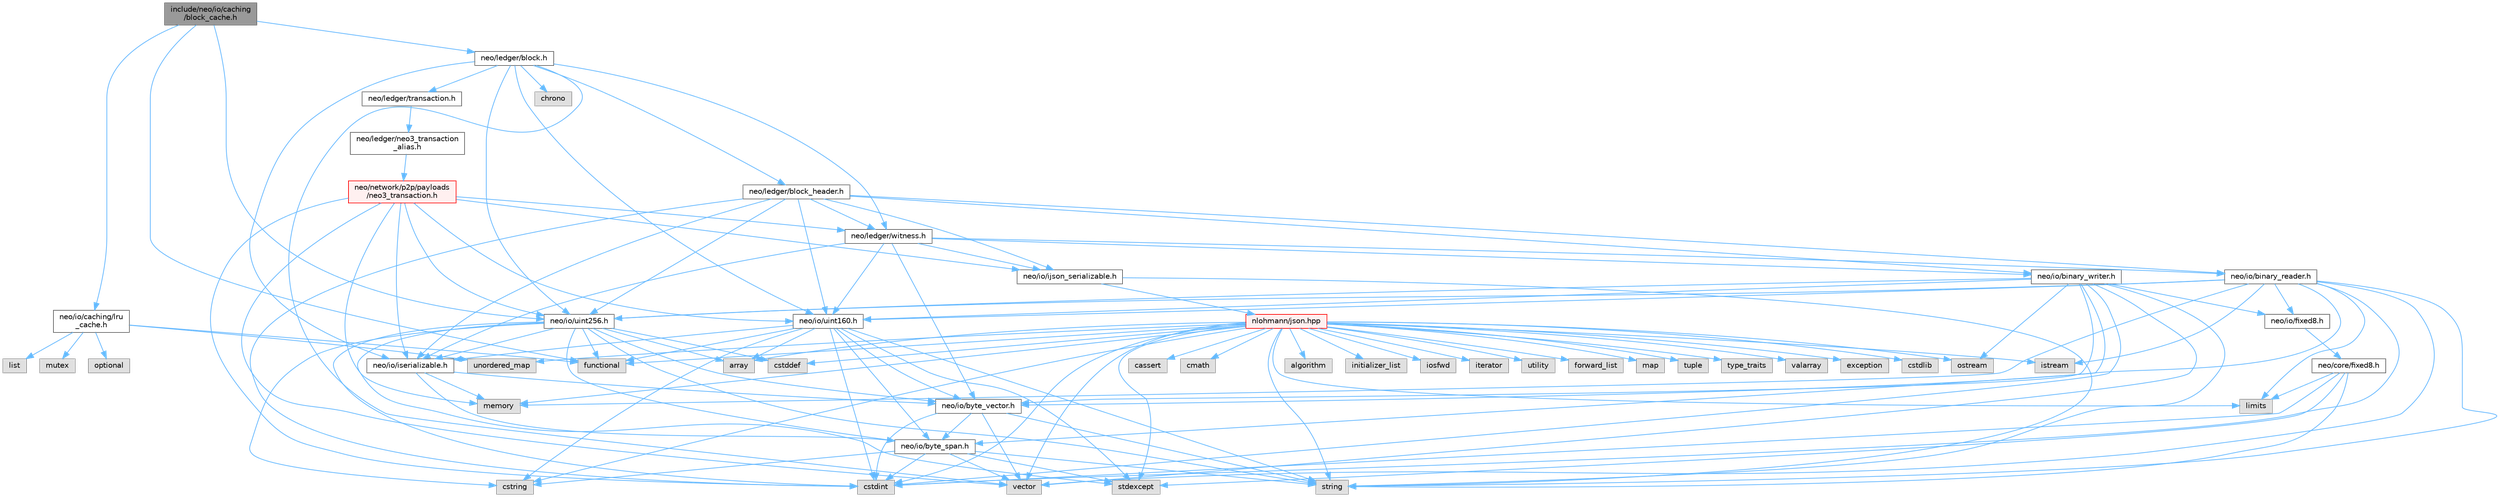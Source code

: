 digraph "include/neo/io/caching/block_cache.h"
{
 // LATEX_PDF_SIZE
  bgcolor="transparent";
  edge [fontname=Helvetica,fontsize=10,labelfontname=Helvetica,labelfontsize=10];
  node [fontname=Helvetica,fontsize=10,shape=box,height=0.2,width=0.4];
  Node1 [id="Node000001",label="include/neo/io/caching\l/block_cache.h",height=0.2,width=0.4,color="gray40", fillcolor="grey60", style="filled", fontcolor="black",tooltip=" "];
  Node1 -> Node2 [id="edge1_Node000001_Node000002",color="steelblue1",style="solid",tooltip=" "];
  Node2 [id="Node000002",label="neo/io/caching/lru\l_cache.h",height=0.2,width=0.4,color="grey40", fillcolor="white", style="filled",URL="$caching_2lru__cache_8h.html",tooltip=" "];
  Node2 -> Node3 [id="edge2_Node000002_Node000003",color="steelblue1",style="solid",tooltip=" "];
  Node3 [id="Node000003",label="functional",height=0.2,width=0.4,color="grey60", fillcolor="#E0E0E0", style="filled",tooltip=" "];
  Node2 -> Node4 [id="edge3_Node000002_Node000004",color="steelblue1",style="solid",tooltip=" "];
  Node4 [id="Node000004",label="list",height=0.2,width=0.4,color="grey60", fillcolor="#E0E0E0", style="filled",tooltip=" "];
  Node2 -> Node5 [id="edge4_Node000002_Node000005",color="steelblue1",style="solid",tooltip=" "];
  Node5 [id="Node000005",label="mutex",height=0.2,width=0.4,color="grey60", fillcolor="#E0E0E0", style="filled",tooltip=" "];
  Node2 -> Node6 [id="edge5_Node000002_Node000006",color="steelblue1",style="solid",tooltip=" "];
  Node6 [id="Node000006",label="optional",height=0.2,width=0.4,color="grey60", fillcolor="#E0E0E0", style="filled",tooltip=" "];
  Node2 -> Node7 [id="edge6_Node000002_Node000007",color="steelblue1",style="solid",tooltip=" "];
  Node7 [id="Node000007",label="unordered_map",height=0.2,width=0.4,color="grey60", fillcolor="#E0E0E0", style="filled",tooltip=" "];
  Node1 -> Node8 [id="edge7_Node000001_Node000008",color="steelblue1",style="solid",tooltip=" "];
  Node8 [id="Node000008",label="neo/io/uint256.h",height=0.2,width=0.4,color="grey40", fillcolor="white", style="filled",URL="$uint256_8h.html",tooltip=" "];
  Node8 -> Node9 [id="edge8_Node000008_Node000009",color="steelblue1",style="solid",tooltip=" "];
  Node9 [id="Node000009",label="neo/io/byte_span.h",height=0.2,width=0.4,color="grey40", fillcolor="white", style="filled",URL="$io_2byte__span_8h.html",tooltip=" "];
  Node9 -> Node10 [id="edge9_Node000009_Node000010",color="steelblue1",style="solid",tooltip=" "];
  Node10 [id="Node000010",label="cstdint",height=0.2,width=0.4,color="grey60", fillcolor="#E0E0E0", style="filled",tooltip=" "];
  Node9 -> Node11 [id="edge10_Node000009_Node000011",color="steelblue1",style="solid",tooltip=" "];
  Node11 [id="Node000011",label="cstring",height=0.2,width=0.4,color="grey60", fillcolor="#E0E0E0", style="filled",tooltip=" "];
  Node9 -> Node12 [id="edge11_Node000009_Node000012",color="steelblue1",style="solid",tooltip=" "];
  Node12 [id="Node000012",label="stdexcept",height=0.2,width=0.4,color="grey60", fillcolor="#E0E0E0", style="filled",tooltip=" "];
  Node9 -> Node13 [id="edge12_Node000009_Node000013",color="steelblue1",style="solid",tooltip=" "];
  Node13 [id="Node000013",label="string",height=0.2,width=0.4,color="grey60", fillcolor="#E0E0E0", style="filled",tooltip=" "];
  Node9 -> Node14 [id="edge13_Node000009_Node000014",color="steelblue1",style="solid",tooltip=" "];
  Node14 [id="Node000014",label="vector",height=0.2,width=0.4,color="grey60", fillcolor="#E0E0E0", style="filled",tooltip=" "];
  Node8 -> Node15 [id="edge14_Node000008_Node000015",color="steelblue1",style="solid",tooltip=" "];
  Node15 [id="Node000015",label="neo/io/byte_vector.h",height=0.2,width=0.4,color="grey40", fillcolor="white", style="filled",URL="$io_2byte__vector_8h.html",tooltip=" "];
  Node15 -> Node9 [id="edge15_Node000015_Node000009",color="steelblue1",style="solid",tooltip=" "];
  Node15 -> Node10 [id="edge16_Node000015_Node000010",color="steelblue1",style="solid",tooltip=" "];
  Node15 -> Node13 [id="edge17_Node000015_Node000013",color="steelblue1",style="solid",tooltip=" "];
  Node15 -> Node14 [id="edge18_Node000015_Node000014",color="steelblue1",style="solid",tooltip=" "];
  Node8 -> Node16 [id="edge19_Node000008_Node000016",color="steelblue1",style="solid",tooltip=" "];
  Node16 [id="Node000016",label="neo/io/iserializable.h",height=0.2,width=0.4,color="grey40", fillcolor="white", style="filled",URL="$iserializable_8h.html",tooltip=" "];
  Node16 -> Node9 [id="edge20_Node000016_Node000009",color="steelblue1",style="solid",tooltip=" "];
  Node16 -> Node15 [id="edge21_Node000016_Node000015",color="steelblue1",style="solid",tooltip=" "];
  Node16 -> Node17 [id="edge22_Node000016_Node000017",color="steelblue1",style="solid",tooltip=" "];
  Node17 [id="Node000017",label="memory",height=0.2,width=0.4,color="grey60", fillcolor="#E0E0E0", style="filled",tooltip=" "];
  Node8 -> Node18 [id="edge23_Node000008_Node000018",color="steelblue1",style="solid",tooltip=" "];
  Node18 [id="Node000018",label="array",height=0.2,width=0.4,color="grey60", fillcolor="#E0E0E0", style="filled",tooltip=" "];
  Node8 -> Node19 [id="edge24_Node000008_Node000019",color="steelblue1",style="solid",tooltip=" "];
  Node19 [id="Node000019",label="cstddef",height=0.2,width=0.4,color="grey60", fillcolor="#E0E0E0", style="filled",tooltip=" "];
  Node8 -> Node10 [id="edge25_Node000008_Node000010",color="steelblue1",style="solid",tooltip=" "];
  Node8 -> Node11 [id="edge26_Node000008_Node000011",color="steelblue1",style="solid",tooltip=" "];
  Node8 -> Node3 [id="edge27_Node000008_Node000003",color="steelblue1",style="solid",tooltip=" "];
  Node8 -> Node12 [id="edge28_Node000008_Node000012",color="steelblue1",style="solid",tooltip=" "];
  Node8 -> Node13 [id="edge29_Node000008_Node000013",color="steelblue1",style="solid",tooltip=" "];
  Node1 -> Node20 [id="edge30_Node000001_Node000020",color="steelblue1",style="solid",tooltip=" "];
  Node20 [id="Node000020",label="neo/ledger/block.h",height=0.2,width=0.4,color="grey40", fillcolor="white", style="filled",URL="$ledger_2block_8h.html",tooltip=" "];
  Node20 -> Node16 [id="edge31_Node000020_Node000016",color="steelblue1",style="solid",tooltip=" "];
  Node20 -> Node21 [id="edge32_Node000020_Node000021",color="steelblue1",style="solid",tooltip=" "];
  Node21 [id="Node000021",label="neo/io/uint160.h",height=0.2,width=0.4,color="grey40", fillcolor="white", style="filled",URL="$uint160_8h.html",tooltip=" "];
  Node21 -> Node9 [id="edge33_Node000021_Node000009",color="steelblue1",style="solid",tooltip=" "];
  Node21 -> Node15 [id="edge34_Node000021_Node000015",color="steelblue1",style="solid",tooltip=" "];
  Node21 -> Node16 [id="edge35_Node000021_Node000016",color="steelblue1",style="solid",tooltip=" "];
  Node21 -> Node18 [id="edge36_Node000021_Node000018",color="steelblue1",style="solid",tooltip=" "];
  Node21 -> Node10 [id="edge37_Node000021_Node000010",color="steelblue1",style="solid",tooltip=" "];
  Node21 -> Node11 [id="edge38_Node000021_Node000011",color="steelblue1",style="solid",tooltip=" "];
  Node21 -> Node3 [id="edge39_Node000021_Node000003",color="steelblue1",style="solid",tooltip=" "];
  Node21 -> Node12 [id="edge40_Node000021_Node000012",color="steelblue1",style="solid",tooltip=" "];
  Node21 -> Node13 [id="edge41_Node000021_Node000013",color="steelblue1",style="solid",tooltip=" "];
  Node20 -> Node8 [id="edge42_Node000020_Node000008",color="steelblue1",style="solid",tooltip=" "];
  Node20 -> Node22 [id="edge43_Node000020_Node000022",color="steelblue1",style="solid",tooltip=" "];
  Node22 [id="Node000022",label="neo/ledger/block_header.h",height=0.2,width=0.4,color="grey40", fillcolor="white", style="filled",URL="$block__header_8h.html",tooltip=" "];
  Node22 -> Node23 [id="edge44_Node000022_Node000023",color="steelblue1",style="solid",tooltip=" "];
  Node23 [id="Node000023",label="neo/io/binary_reader.h",height=0.2,width=0.4,color="grey40", fillcolor="white", style="filled",URL="$binary__reader_8h.html",tooltip=" "];
  Node23 -> Node15 [id="edge45_Node000023_Node000015",color="steelblue1",style="solid",tooltip=" "];
  Node23 -> Node24 [id="edge46_Node000023_Node000024",color="steelblue1",style="solid",tooltip=" "];
  Node24 [id="Node000024",label="neo/io/fixed8.h",height=0.2,width=0.4,color="grey40", fillcolor="white", style="filled",URL="$io_2fixed8_8h.html",tooltip=" "];
  Node24 -> Node25 [id="edge47_Node000024_Node000025",color="steelblue1",style="solid",tooltip=" "];
  Node25 [id="Node000025",label="neo/core/fixed8.h",height=0.2,width=0.4,color="grey40", fillcolor="white", style="filled",URL="$core_2fixed8_8h.html",tooltip=" "];
  Node25 -> Node10 [id="edge48_Node000025_Node000010",color="steelblue1",style="solid",tooltip=" "];
  Node25 -> Node26 [id="edge49_Node000025_Node000026",color="steelblue1",style="solid",tooltip=" "];
  Node26 [id="Node000026",label="limits",height=0.2,width=0.4,color="grey60", fillcolor="#E0E0E0", style="filled",tooltip=" "];
  Node25 -> Node12 [id="edge50_Node000025_Node000012",color="steelblue1",style="solid",tooltip=" "];
  Node25 -> Node13 [id="edge51_Node000025_Node000013",color="steelblue1",style="solid",tooltip=" "];
  Node23 -> Node21 [id="edge52_Node000023_Node000021",color="steelblue1",style="solid",tooltip=" "];
  Node23 -> Node8 [id="edge53_Node000023_Node000008",color="steelblue1",style="solid",tooltip=" "];
  Node23 -> Node10 [id="edge54_Node000023_Node000010",color="steelblue1",style="solid",tooltip=" "];
  Node23 -> Node27 [id="edge55_Node000023_Node000027",color="steelblue1",style="solid",tooltip=" "];
  Node27 [id="Node000027",label="istream",height=0.2,width=0.4,color="grey60", fillcolor="#E0E0E0", style="filled",tooltip=" "];
  Node23 -> Node26 [id="edge56_Node000023_Node000026",color="steelblue1",style="solid",tooltip=" "];
  Node23 -> Node17 [id="edge57_Node000023_Node000017",color="steelblue1",style="solid",tooltip=" "];
  Node23 -> Node13 [id="edge58_Node000023_Node000013",color="steelblue1",style="solid",tooltip=" "];
  Node23 -> Node14 [id="edge59_Node000023_Node000014",color="steelblue1",style="solid",tooltip=" "];
  Node22 -> Node28 [id="edge60_Node000022_Node000028",color="steelblue1",style="solid",tooltip=" "];
  Node28 [id="Node000028",label="neo/io/binary_writer.h",height=0.2,width=0.4,color="grey40", fillcolor="white", style="filled",URL="$binary__writer_8h.html",tooltip=" "];
  Node28 -> Node9 [id="edge61_Node000028_Node000009",color="steelblue1",style="solid",tooltip=" "];
  Node28 -> Node15 [id="edge62_Node000028_Node000015",color="steelblue1",style="solid",tooltip=" "];
  Node28 -> Node24 [id="edge63_Node000028_Node000024",color="steelblue1",style="solid",tooltip=" "];
  Node28 -> Node21 [id="edge64_Node000028_Node000021",color="steelblue1",style="solid",tooltip=" "];
  Node28 -> Node8 [id="edge65_Node000028_Node000008",color="steelblue1",style="solid",tooltip=" "];
  Node28 -> Node10 [id="edge66_Node000028_Node000010",color="steelblue1",style="solid",tooltip=" "];
  Node28 -> Node29 [id="edge67_Node000028_Node000029",color="steelblue1",style="solid",tooltip=" "];
  Node29 [id="Node000029",label="ostream",height=0.2,width=0.4,color="grey60", fillcolor="#E0E0E0", style="filled",tooltip=" "];
  Node28 -> Node13 [id="edge68_Node000028_Node000013",color="steelblue1",style="solid",tooltip=" "];
  Node28 -> Node14 [id="edge69_Node000028_Node000014",color="steelblue1",style="solid",tooltip=" "];
  Node22 -> Node30 [id="edge70_Node000022_Node000030",color="steelblue1",style="solid",tooltip=" "];
  Node30 [id="Node000030",label="neo/io/ijson_serializable.h",height=0.2,width=0.4,color="grey40", fillcolor="white", style="filled",URL="$ijson__serializable_8h.html",tooltip=" "];
  Node30 -> Node31 [id="edge71_Node000030_Node000031",color="steelblue1",style="solid",tooltip=" "];
  Node31 [id="Node000031",label="nlohmann/json.hpp",height=0.2,width=0.4,color="red", fillcolor="#FFF0F0", style="filled",URL="$json_8hpp.html",tooltip=" "];
  Node31 -> Node32 [id="edge72_Node000031_Node000032",color="steelblue1",style="solid",tooltip=" "];
  Node32 [id="Node000032",label="algorithm",height=0.2,width=0.4,color="grey60", fillcolor="#E0E0E0", style="filled",tooltip=" "];
  Node31 -> Node19 [id="edge73_Node000031_Node000019",color="steelblue1",style="solid",tooltip=" "];
  Node31 -> Node3 [id="edge74_Node000031_Node000003",color="steelblue1",style="solid",tooltip=" "];
  Node31 -> Node33 [id="edge75_Node000031_Node000033",color="steelblue1",style="solid",tooltip=" "];
  Node33 [id="Node000033",label="initializer_list",height=0.2,width=0.4,color="grey60", fillcolor="#E0E0E0", style="filled",tooltip=" "];
  Node31 -> Node34 [id="edge76_Node000031_Node000034",color="steelblue1",style="solid",tooltip=" "];
  Node34 [id="Node000034",label="iosfwd",height=0.2,width=0.4,color="grey60", fillcolor="#E0E0E0", style="filled",tooltip=" "];
  Node31 -> Node35 [id="edge77_Node000031_Node000035",color="steelblue1",style="solid",tooltip=" "];
  Node35 [id="Node000035",label="iterator",height=0.2,width=0.4,color="grey60", fillcolor="#E0E0E0", style="filled",tooltip=" "];
  Node31 -> Node17 [id="edge78_Node000031_Node000017",color="steelblue1",style="solid",tooltip=" "];
  Node31 -> Node13 [id="edge79_Node000031_Node000013",color="steelblue1",style="solid",tooltip=" "];
  Node31 -> Node36 [id="edge80_Node000031_Node000036",color="steelblue1",style="solid",tooltip=" "];
  Node36 [id="Node000036",label="utility",height=0.2,width=0.4,color="grey60", fillcolor="#E0E0E0", style="filled",tooltip=" "];
  Node31 -> Node14 [id="edge81_Node000031_Node000014",color="steelblue1",style="solid",tooltip=" "];
  Node31 -> Node18 [id="edge82_Node000031_Node000018",color="steelblue1",style="solid",tooltip=" "];
  Node31 -> Node37 [id="edge83_Node000031_Node000037",color="steelblue1",style="solid",tooltip=" "];
  Node37 [id="Node000037",label="forward_list",height=0.2,width=0.4,color="grey60", fillcolor="#E0E0E0", style="filled",tooltip=" "];
  Node31 -> Node38 [id="edge84_Node000031_Node000038",color="steelblue1",style="solid",tooltip=" "];
  Node38 [id="Node000038",label="map",height=0.2,width=0.4,color="grey60", fillcolor="#E0E0E0", style="filled",tooltip=" "];
  Node31 -> Node39 [id="edge85_Node000031_Node000039",color="steelblue1",style="solid",tooltip=" "];
  Node39 [id="Node000039",label="tuple",height=0.2,width=0.4,color="grey60", fillcolor="#E0E0E0", style="filled",tooltip=" "];
  Node31 -> Node40 [id="edge86_Node000031_Node000040",color="steelblue1",style="solid",tooltip=" "];
  Node40 [id="Node000040",label="type_traits",height=0.2,width=0.4,color="grey60", fillcolor="#E0E0E0", style="filled",tooltip=" "];
  Node31 -> Node7 [id="edge87_Node000031_Node000007",color="steelblue1",style="solid",tooltip=" "];
  Node31 -> Node41 [id="edge88_Node000031_Node000041",color="steelblue1",style="solid",tooltip=" "];
  Node41 [id="Node000041",label="valarray",height=0.2,width=0.4,color="grey60", fillcolor="#E0E0E0", style="filled",tooltip=" "];
  Node31 -> Node42 [id="edge89_Node000031_Node000042",color="steelblue1",style="solid",tooltip=" "];
  Node42 [id="Node000042",label="exception",height=0.2,width=0.4,color="grey60", fillcolor="#E0E0E0", style="filled",tooltip=" "];
  Node31 -> Node12 [id="edge90_Node000031_Node000012",color="steelblue1",style="solid",tooltip=" "];
  Node31 -> Node10 [id="edge91_Node000031_Node000010",color="steelblue1",style="solid",tooltip=" "];
  Node31 -> Node43 [id="edge92_Node000031_Node000043",color="steelblue1",style="solid",tooltip=" "];
  Node43 [id="Node000043",label="cstdlib",height=0.2,width=0.4,color="grey60", fillcolor="#E0E0E0", style="filled",tooltip=" "];
  Node31 -> Node44 [id="edge93_Node000031_Node000044",color="steelblue1",style="solid",tooltip=" "];
  Node44 [id="Node000044",label="cassert",height=0.2,width=0.4,color="grey60", fillcolor="#E0E0E0", style="filled",tooltip=" "];
  Node31 -> Node26 [id="edge94_Node000031_Node000026",color="steelblue1",style="solid",tooltip=" "];
  Node31 -> Node11 [id="edge95_Node000031_Node000011",color="steelblue1",style="solid",tooltip=" "];
  Node31 -> Node45 [id="edge96_Node000031_Node000045",color="steelblue1",style="solid",tooltip=" "];
  Node45 [id="Node000045",label="cmath",height=0.2,width=0.4,color="grey60", fillcolor="#E0E0E0", style="filled",tooltip=" "];
  Node31 -> Node27 [id="edge97_Node000031_Node000027",color="steelblue1",style="solid",tooltip=" "];
  Node31 -> Node29 [id="edge98_Node000031_Node000029",color="steelblue1",style="solid",tooltip=" "];
  Node30 -> Node13 [id="edge99_Node000030_Node000013",color="steelblue1",style="solid",tooltip=" "];
  Node22 -> Node16 [id="edge100_Node000022_Node000016",color="steelblue1",style="solid",tooltip=" "];
  Node22 -> Node21 [id="edge101_Node000022_Node000021",color="steelblue1",style="solid",tooltip=" "];
  Node22 -> Node8 [id="edge102_Node000022_Node000008",color="steelblue1",style="solid",tooltip=" "];
  Node22 -> Node53 [id="edge103_Node000022_Node000053",color="steelblue1",style="solid",tooltip=" "];
  Node53 [id="Node000053",label="neo/ledger/witness.h",height=0.2,width=0.4,color="grey40", fillcolor="white", style="filled",URL="$ledger_2witness_8h.html",tooltip=" "];
  Node53 -> Node23 [id="edge104_Node000053_Node000023",color="steelblue1",style="solid",tooltip=" "];
  Node53 -> Node28 [id="edge105_Node000053_Node000028",color="steelblue1",style="solid",tooltip=" "];
  Node53 -> Node15 [id="edge106_Node000053_Node000015",color="steelblue1",style="solid",tooltip=" "];
  Node53 -> Node30 [id="edge107_Node000053_Node000030",color="steelblue1",style="solid",tooltip=" "];
  Node53 -> Node16 [id="edge108_Node000053_Node000016",color="steelblue1",style="solid",tooltip=" "];
  Node53 -> Node21 [id="edge109_Node000053_Node000021",color="steelblue1",style="solid",tooltip=" "];
  Node22 -> Node10 [id="edge110_Node000022_Node000010",color="steelblue1",style="solid",tooltip=" "];
  Node20 -> Node54 [id="edge111_Node000020_Node000054",color="steelblue1",style="solid",tooltip=" "];
  Node54 [id="Node000054",label="neo/ledger/transaction.h",height=0.2,width=0.4,color="grey40", fillcolor="white", style="filled",URL="$ledger_2transaction_8h.html",tooltip=" "];
  Node54 -> Node55 [id="edge112_Node000054_Node000055",color="steelblue1",style="solid",tooltip=" "];
  Node55 [id="Node000055",label="neo/ledger/neo3_transaction\l_alias.h",height=0.2,width=0.4,color="grey40", fillcolor="white", style="filled",URL="$neo3__transaction__alias_8h.html",tooltip=" "];
  Node55 -> Node56 [id="edge113_Node000055_Node000056",color="steelblue1",style="solid",tooltip=" "];
  Node56 [id="Node000056",label="neo/network/p2p/payloads\l/neo3_transaction.h",height=0.2,width=0.4,color="red", fillcolor="#FFF0F0", style="filled",URL="$neo3__transaction_8h.html",tooltip=" "];
  Node56 -> Node30 [id="edge114_Node000056_Node000030",color="steelblue1",style="solid",tooltip=" "];
  Node56 -> Node16 [id="edge115_Node000056_Node000016",color="steelblue1",style="solid",tooltip=" "];
  Node56 -> Node21 [id="edge116_Node000056_Node000021",color="steelblue1",style="solid",tooltip=" "];
  Node56 -> Node8 [id="edge117_Node000056_Node000008",color="steelblue1",style="solid",tooltip=" "];
  Node56 -> Node53 [id="edge118_Node000056_Node000053",color="steelblue1",style="solid",tooltip=" "];
  Node56 -> Node10 [id="edge119_Node000056_Node000010",color="steelblue1",style="solid",tooltip=" "];
  Node56 -> Node17 [id="edge120_Node000056_Node000017",color="steelblue1",style="solid",tooltip=" "];
  Node56 -> Node14 [id="edge121_Node000056_Node000014",color="steelblue1",style="solid",tooltip=" "];
  Node20 -> Node53 [id="edge122_Node000020_Node000053",color="steelblue1",style="solid",tooltip=" "];
  Node20 -> Node68 [id="edge123_Node000020_Node000068",color="steelblue1",style="solid",tooltip=" "];
  Node68 [id="Node000068",label="chrono",height=0.2,width=0.4,color="grey60", fillcolor="#E0E0E0", style="filled",tooltip=" "];
  Node20 -> Node14 [id="edge124_Node000020_Node000014",color="steelblue1",style="solid",tooltip=" "];
  Node1 -> Node3 [id="edge125_Node000001_Node000003",color="steelblue1",style="solid",tooltip=" "];
}

